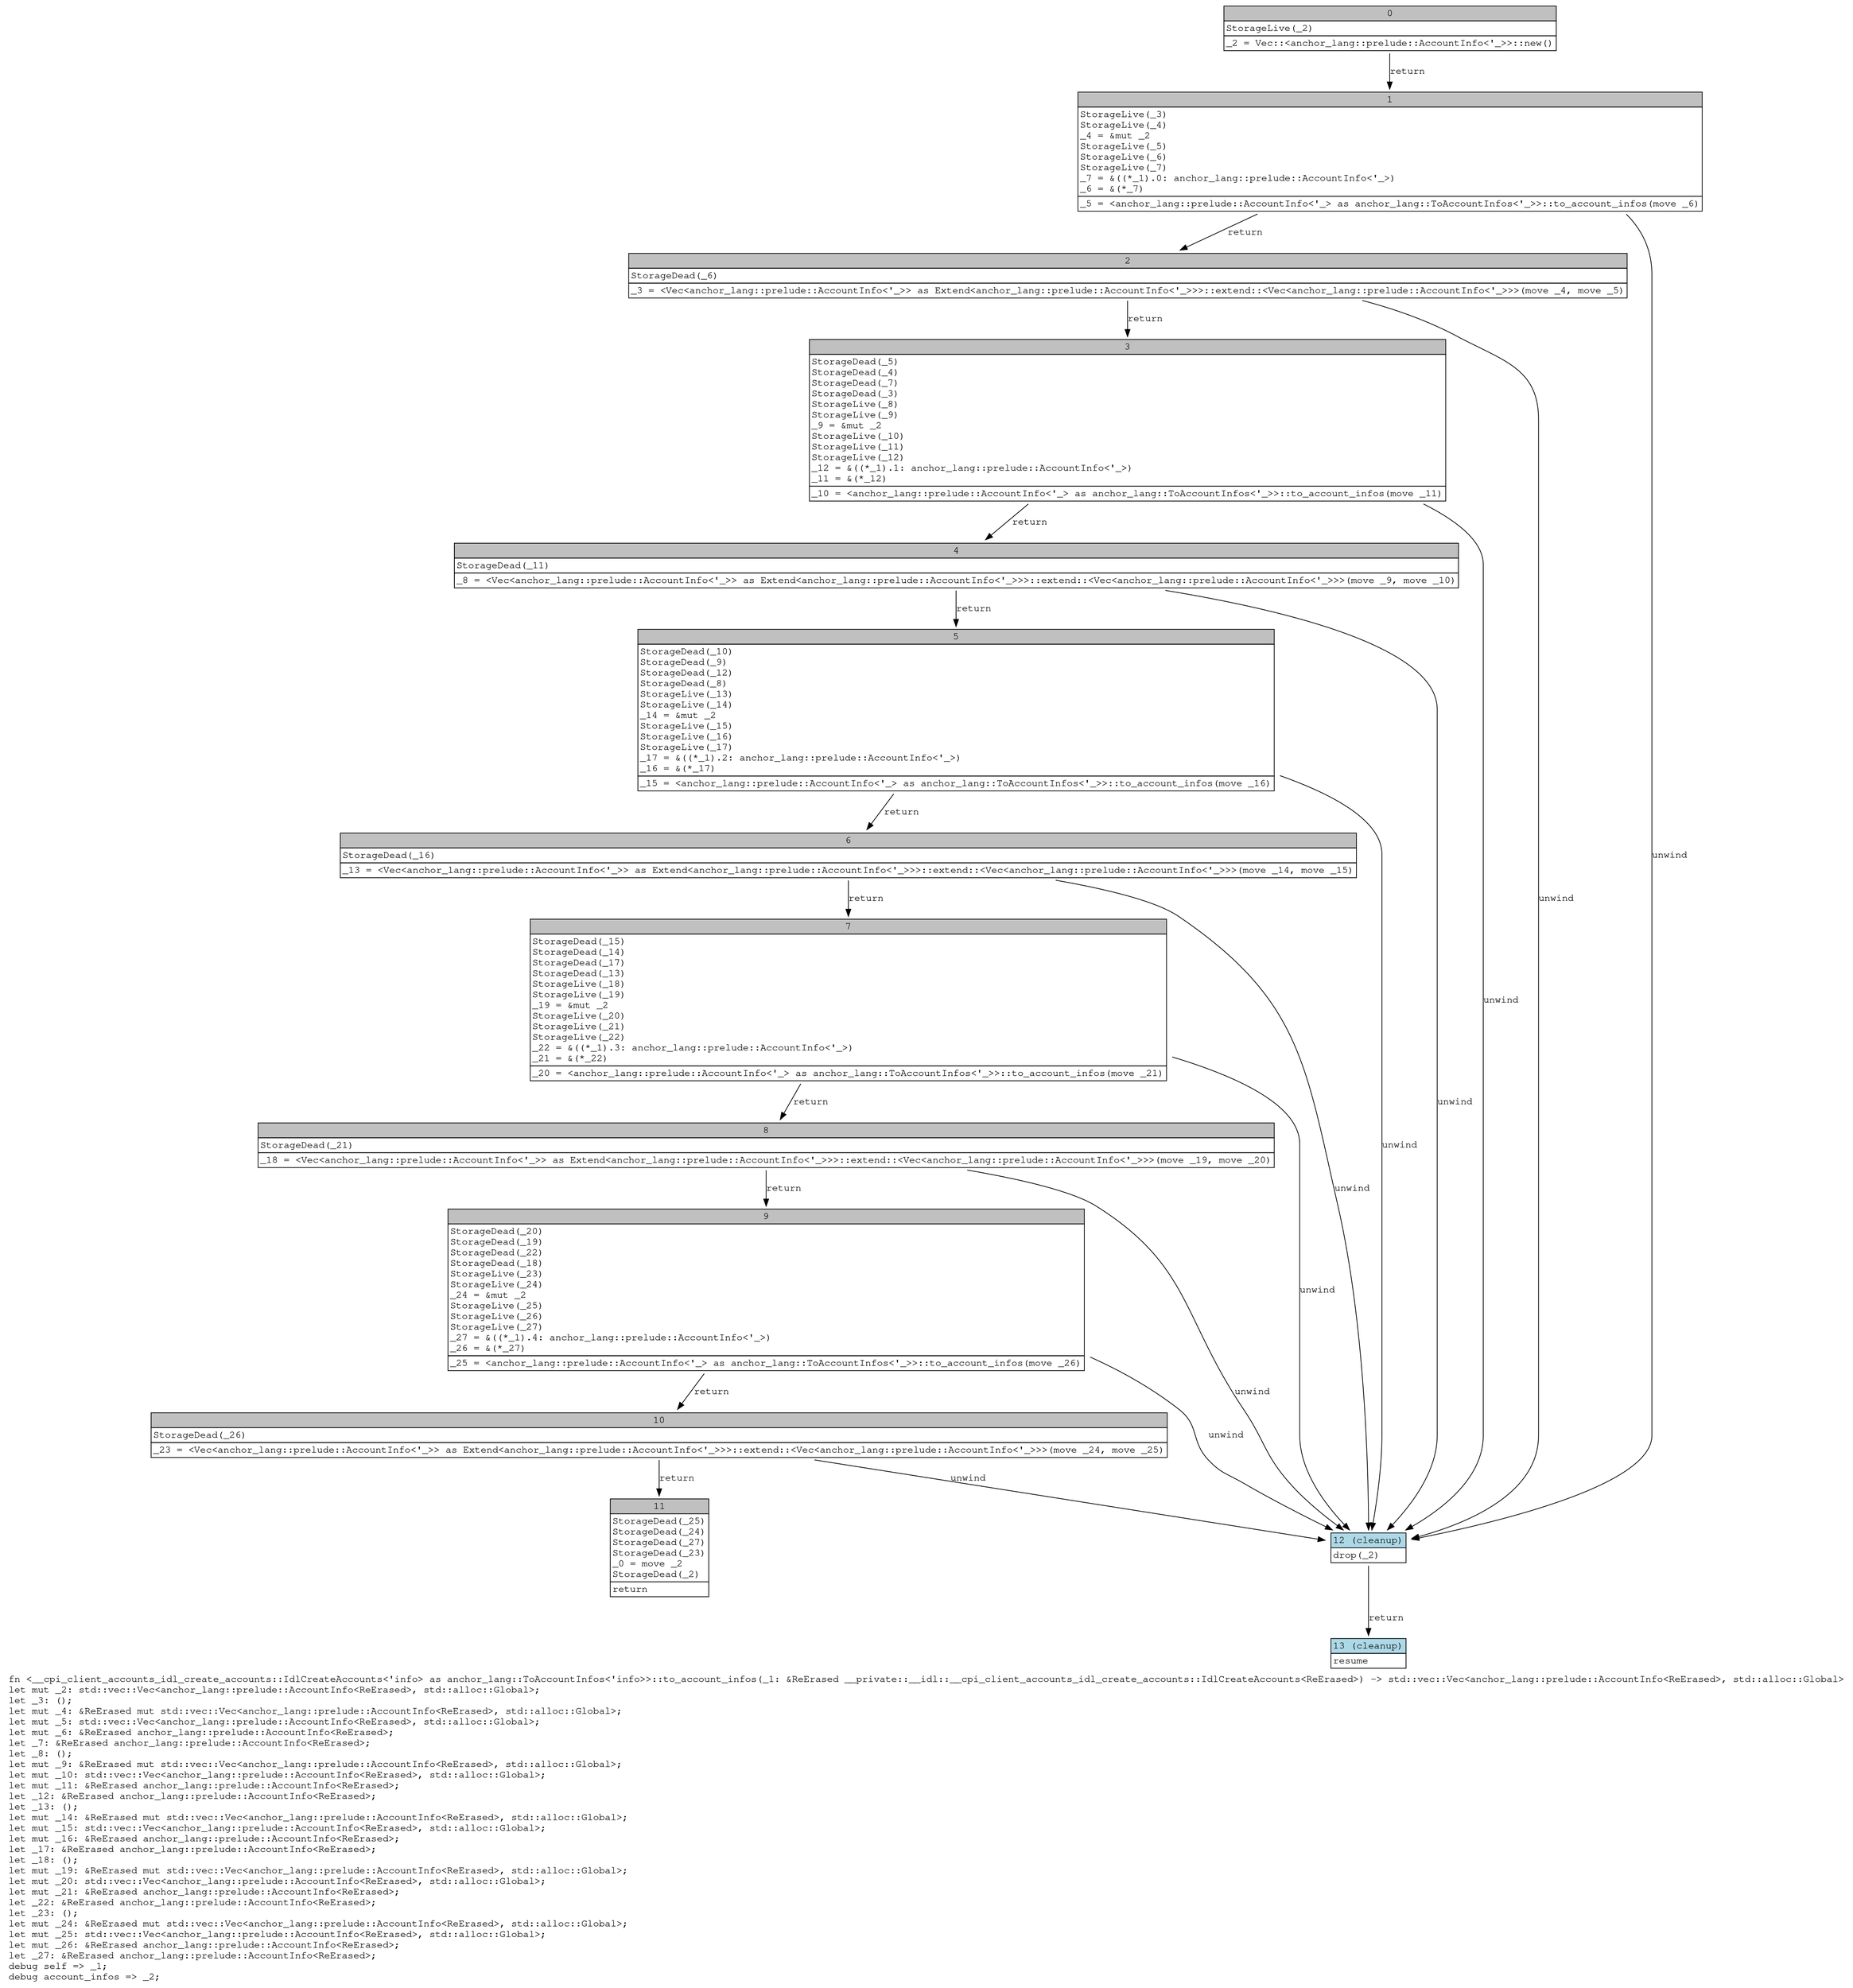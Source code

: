 digraph Mir_0_554 {
    graph [fontname="Courier, monospace"];
    node [fontname="Courier, monospace"];
    edge [fontname="Courier, monospace"];
    label=<fn &lt;__cpi_client_accounts_idl_create_accounts::IdlCreateAccounts&lt;'info&gt; as anchor_lang::ToAccountInfos&lt;'info&gt;&gt;::to_account_infos(_1: &amp;ReErased __private::__idl::__cpi_client_accounts_idl_create_accounts::IdlCreateAccounts&lt;ReErased&gt;) -&gt; std::vec::Vec&lt;anchor_lang::prelude::AccountInfo&lt;ReErased&gt;, std::alloc::Global&gt;<br align="left"/>let mut _2: std::vec::Vec&lt;anchor_lang::prelude::AccountInfo&lt;ReErased&gt;, std::alloc::Global&gt;;<br align="left"/>let _3: ();<br align="left"/>let mut _4: &amp;ReErased mut std::vec::Vec&lt;anchor_lang::prelude::AccountInfo&lt;ReErased&gt;, std::alloc::Global&gt;;<br align="left"/>let mut _5: std::vec::Vec&lt;anchor_lang::prelude::AccountInfo&lt;ReErased&gt;, std::alloc::Global&gt;;<br align="left"/>let mut _6: &amp;ReErased anchor_lang::prelude::AccountInfo&lt;ReErased&gt;;<br align="left"/>let _7: &amp;ReErased anchor_lang::prelude::AccountInfo&lt;ReErased&gt;;<br align="left"/>let _8: ();<br align="left"/>let mut _9: &amp;ReErased mut std::vec::Vec&lt;anchor_lang::prelude::AccountInfo&lt;ReErased&gt;, std::alloc::Global&gt;;<br align="left"/>let mut _10: std::vec::Vec&lt;anchor_lang::prelude::AccountInfo&lt;ReErased&gt;, std::alloc::Global&gt;;<br align="left"/>let mut _11: &amp;ReErased anchor_lang::prelude::AccountInfo&lt;ReErased&gt;;<br align="left"/>let _12: &amp;ReErased anchor_lang::prelude::AccountInfo&lt;ReErased&gt;;<br align="left"/>let _13: ();<br align="left"/>let mut _14: &amp;ReErased mut std::vec::Vec&lt;anchor_lang::prelude::AccountInfo&lt;ReErased&gt;, std::alloc::Global&gt;;<br align="left"/>let mut _15: std::vec::Vec&lt;anchor_lang::prelude::AccountInfo&lt;ReErased&gt;, std::alloc::Global&gt;;<br align="left"/>let mut _16: &amp;ReErased anchor_lang::prelude::AccountInfo&lt;ReErased&gt;;<br align="left"/>let _17: &amp;ReErased anchor_lang::prelude::AccountInfo&lt;ReErased&gt;;<br align="left"/>let _18: ();<br align="left"/>let mut _19: &amp;ReErased mut std::vec::Vec&lt;anchor_lang::prelude::AccountInfo&lt;ReErased&gt;, std::alloc::Global&gt;;<br align="left"/>let mut _20: std::vec::Vec&lt;anchor_lang::prelude::AccountInfo&lt;ReErased&gt;, std::alloc::Global&gt;;<br align="left"/>let mut _21: &amp;ReErased anchor_lang::prelude::AccountInfo&lt;ReErased&gt;;<br align="left"/>let _22: &amp;ReErased anchor_lang::prelude::AccountInfo&lt;ReErased&gt;;<br align="left"/>let _23: ();<br align="left"/>let mut _24: &amp;ReErased mut std::vec::Vec&lt;anchor_lang::prelude::AccountInfo&lt;ReErased&gt;, std::alloc::Global&gt;;<br align="left"/>let mut _25: std::vec::Vec&lt;anchor_lang::prelude::AccountInfo&lt;ReErased&gt;, std::alloc::Global&gt;;<br align="left"/>let mut _26: &amp;ReErased anchor_lang::prelude::AccountInfo&lt;ReErased&gt;;<br align="left"/>let _27: &amp;ReErased anchor_lang::prelude::AccountInfo&lt;ReErased&gt;;<br align="left"/>debug self =&gt; _1;<br align="left"/>debug account_infos =&gt; _2;<br align="left"/>>;
    bb0__0_554 [shape="none", label=<<table border="0" cellborder="1" cellspacing="0"><tr><td bgcolor="gray" align="center" colspan="1">0</td></tr><tr><td align="left" balign="left">StorageLive(_2)<br/></td></tr><tr><td align="left">_2 = Vec::&lt;anchor_lang::prelude::AccountInfo&lt;'_&gt;&gt;::new()</td></tr></table>>];
    bb1__0_554 [shape="none", label=<<table border="0" cellborder="1" cellspacing="0"><tr><td bgcolor="gray" align="center" colspan="1">1</td></tr><tr><td align="left" balign="left">StorageLive(_3)<br/>StorageLive(_4)<br/>_4 = &amp;mut _2<br/>StorageLive(_5)<br/>StorageLive(_6)<br/>StorageLive(_7)<br/>_7 = &amp;((*_1).0: anchor_lang::prelude::AccountInfo&lt;'_&gt;)<br/>_6 = &amp;(*_7)<br/></td></tr><tr><td align="left">_5 = &lt;anchor_lang::prelude::AccountInfo&lt;'_&gt; as anchor_lang::ToAccountInfos&lt;'_&gt;&gt;::to_account_infos(move _6)</td></tr></table>>];
    bb2__0_554 [shape="none", label=<<table border="0" cellborder="1" cellspacing="0"><tr><td bgcolor="gray" align="center" colspan="1">2</td></tr><tr><td align="left" balign="left">StorageDead(_6)<br/></td></tr><tr><td align="left">_3 = &lt;Vec&lt;anchor_lang::prelude::AccountInfo&lt;'_&gt;&gt; as Extend&lt;anchor_lang::prelude::AccountInfo&lt;'_&gt;&gt;&gt;::extend::&lt;Vec&lt;anchor_lang::prelude::AccountInfo&lt;'_&gt;&gt;&gt;(move _4, move _5)</td></tr></table>>];
    bb3__0_554 [shape="none", label=<<table border="0" cellborder="1" cellspacing="0"><tr><td bgcolor="gray" align="center" colspan="1">3</td></tr><tr><td align="left" balign="left">StorageDead(_5)<br/>StorageDead(_4)<br/>StorageDead(_7)<br/>StorageDead(_3)<br/>StorageLive(_8)<br/>StorageLive(_9)<br/>_9 = &amp;mut _2<br/>StorageLive(_10)<br/>StorageLive(_11)<br/>StorageLive(_12)<br/>_12 = &amp;((*_1).1: anchor_lang::prelude::AccountInfo&lt;'_&gt;)<br/>_11 = &amp;(*_12)<br/></td></tr><tr><td align="left">_10 = &lt;anchor_lang::prelude::AccountInfo&lt;'_&gt; as anchor_lang::ToAccountInfos&lt;'_&gt;&gt;::to_account_infos(move _11)</td></tr></table>>];
    bb4__0_554 [shape="none", label=<<table border="0" cellborder="1" cellspacing="0"><tr><td bgcolor="gray" align="center" colspan="1">4</td></tr><tr><td align="left" balign="left">StorageDead(_11)<br/></td></tr><tr><td align="left">_8 = &lt;Vec&lt;anchor_lang::prelude::AccountInfo&lt;'_&gt;&gt; as Extend&lt;anchor_lang::prelude::AccountInfo&lt;'_&gt;&gt;&gt;::extend::&lt;Vec&lt;anchor_lang::prelude::AccountInfo&lt;'_&gt;&gt;&gt;(move _9, move _10)</td></tr></table>>];
    bb5__0_554 [shape="none", label=<<table border="0" cellborder="1" cellspacing="0"><tr><td bgcolor="gray" align="center" colspan="1">5</td></tr><tr><td align="left" balign="left">StorageDead(_10)<br/>StorageDead(_9)<br/>StorageDead(_12)<br/>StorageDead(_8)<br/>StorageLive(_13)<br/>StorageLive(_14)<br/>_14 = &amp;mut _2<br/>StorageLive(_15)<br/>StorageLive(_16)<br/>StorageLive(_17)<br/>_17 = &amp;((*_1).2: anchor_lang::prelude::AccountInfo&lt;'_&gt;)<br/>_16 = &amp;(*_17)<br/></td></tr><tr><td align="left">_15 = &lt;anchor_lang::prelude::AccountInfo&lt;'_&gt; as anchor_lang::ToAccountInfos&lt;'_&gt;&gt;::to_account_infos(move _16)</td></tr></table>>];
    bb6__0_554 [shape="none", label=<<table border="0" cellborder="1" cellspacing="0"><tr><td bgcolor="gray" align="center" colspan="1">6</td></tr><tr><td align="left" balign="left">StorageDead(_16)<br/></td></tr><tr><td align="left">_13 = &lt;Vec&lt;anchor_lang::prelude::AccountInfo&lt;'_&gt;&gt; as Extend&lt;anchor_lang::prelude::AccountInfo&lt;'_&gt;&gt;&gt;::extend::&lt;Vec&lt;anchor_lang::prelude::AccountInfo&lt;'_&gt;&gt;&gt;(move _14, move _15)</td></tr></table>>];
    bb7__0_554 [shape="none", label=<<table border="0" cellborder="1" cellspacing="0"><tr><td bgcolor="gray" align="center" colspan="1">7</td></tr><tr><td align="left" balign="left">StorageDead(_15)<br/>StorageDead(_14)<br/>StorageDead(_17)<br/>StorageDead(_13)<br/>StorageLive(_18)<br/>StorageLive(_19)<br/>_19 = &amp;mut _2<br/>StorageLive(_20)<br/>StorageLive(_21)<br/>StorageLive(_22)<br/>_22 = &amp;((*_1).3: anchor_lang::prelude::AccountInfo&lt;'_&gt;)<br/>_21 = &amp;(*_22)<br/></td></tr><tr><td align="left">_20 = &lt;anchor_lang::prelude::AccountInfo&lt;'_&gt; as anchor_lang::ToAccountInfos&lt;'_&gt;&gt;::to_account_infos(move _21)</td></tr></table>>];
    bb8__0_554 [shape="none", label=<<table border="0" cellborder="1" cellspacing="0"><tr><td bgcolor="gray" align="center" colspan="1">8</td></tr><tr><td align="left" balign="left">StorageDead(_21)<br/></td></tr><tr><td align="left">_18 = &lt;Vec&lt;anchor_lang::prelude::AccountInfo&lt;'_&gt;&gt; as Extend&lt;anchor_lang::prelude::AccountInfo&lt;'_&gt;&gt;&gt;::extend::&lt;Vec&lt;anchor_lang::prelude::AccountInfo&lt;'_&gt;&gt;&gt;(move _19, move _20)</td></tr></table>>];
    bb9__0_554 [shape="none", label=<<table border="0" cellborder="1" cellspacing="0"><tr><td bgcolor="gray" align="center" colspan="1">9</td></tr><tr><td align="left" balign="left">StorageDead(_20)<br/>StorageDead(_19)<br/>StorageDead(_22)<br/>StorageDead(_18)<br/>StorageLive(_23)<br/>StorageLive(_24)<br/>_24 = &amp;mut _2<br/>StorageLive(_25)<br/>StorageLive(_26)<br/>StorageLive(_27)<br/>_27 = &amp;((*_1).4: anchor_lang::prelude::AccountInfo&lt;'_&gt;)<br/>_26 = &amp;(*_27)<br/></td></tr><tr><td align="left">_25 = &lt;anchor_lang::prelude::AccountInfo&lt;'_&gt; as anchor_lang::ToAccountInfos&lt;'_&gt;&gt;::to_account_infos(move _26)</td></tr></table>>];
    bb10__0_554 [shape="none", label=<<table border="0" cellborder="1" cellspacing="0"><tr><td bgcolor="gray" align="center" colspan="1">10</td></tr><tr><td align="left" balign="left">StorageDead(_26)<br/></td></tr><tr><td align="left">_23 = &lt;Vec&lt;anchor_lang::prelude::AccountInfo&lt;'_&gt;&gt; as Extend&lt;anchor_lang::prelude::AccountInfo&lt;'_&gt;&gt;&gt;::extend::&lt;Vec&lt;anchor_lang::prelude::AccountInfo&lt;'_&gt;&gt;&gt;(move _24, move _25)</td></tr></table>>];
    bb11__0_554 [shape="none", label=<<table border="0" cellborder="1" cellspacing="0"><tr><td bgcolor="gray" align="center" colspan="1">11</td></tr><tr><td align="left" balign="left">StorageDead(_25)<br/>StorageDead(_24)<br/>StorageDead(_27)<br/>StorageDead(_23)<br/>_0 = move _2<br/>StorageDead(_2)<br/></td></tr><tr><td align="left">return</td></tr></table>>];
    bb12__0_554 [shape="none", label=<<table border="0" cellborder="1" cellspacing="0"><tr><td bgcolor="lightblue" align="center" colspan="1">12 (cleanup)</td></tr><tr><td align="left">drop(_2)</td></tr></table>>];
    bb13__0_554 [shape="none", label=<<table border="0" cellborder="1" cellspacing="0"><tr><td bgcolor="lightblue" align="center" colspan="1">13 (cleanup)</td></tr><tr><td align="left">resume</td></tr></table>>];
    bb0__0_554 -> bb1__0_554 [label="return"];
    bb1__0_554 -> bb2__0_554 [label="return"];
    bb1__0_554 -> bb12__0_554 [label="unwind"];
    bb2__0_554 -> bb3__0_554 [label="return"];
    bb2__0_554 -> bb12__0_554 [label="unwind"];
    bb3__0_554 -> bb4__0_554 [label="return"];
    bb3__0_554 -> bb12__0_554 [label="unwind"];
    bb4__0_554 -> bb5__0_554 [label="return"];
    bb4__0_554 -> bb12__0_554 [label="unwind"];
    bb5__0_554 -> bb6__0_554 [label="return"];
    bb5__0_554 -> bb12__0_554 [label="unwind"];
    bb6__0_554 -> bb7__0_554 [label="return"];
    bb6__0_554 -> bb12__0_554 [label="unwind"];
    bb7__0_554 -> bb8__0_554 [label="return"];
    bb7__0_554 -> bb12__0_554 [label="unwind"];
    bb8__0_554 -> bb9__0_554 [label="return"];
    bb8__0_554 -> bb12__0_554 [label="unwind"];
    bb9__0_554 -> bb10__0_554 [label="return"];
    bb9__0_554 -> bb12__0_554 [label="unwind"];
    bb10__0_554 -> bb11__0_554 [label="return"];
    bb10__0_554 -> bb12__0_554 [label="unwind"];
    bb12__0_554 -> bb13__0_554 [label="return"];
}
